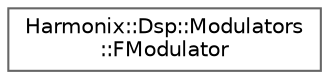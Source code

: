 digraph "Graphical Class Hierarchy"
{
 // INTERACTIVE_SVG=YES
 // LATEX_PDF_SIZE
  bgcolor="transparent";
  edge [fontname=Helvetica,fontsize=10,labelfontname=Helvetica,labelfontsize=10];
  node [fontname=Helvetica,fontsize=10,shape=box,height=0.2,width=0.4];
  rankdir="LR";
  Node0 [id="Node000000",label="Harmonix::Dsp::Modulators\l::FModulator",height=0.2,width=0.4,color="grey40", fillcolor="white", style="filled",URL="$d9/d87/classHarmonix_1_1Dsp_1_1Modulators_1_1FModulator.html",tooltip=" "];
}
